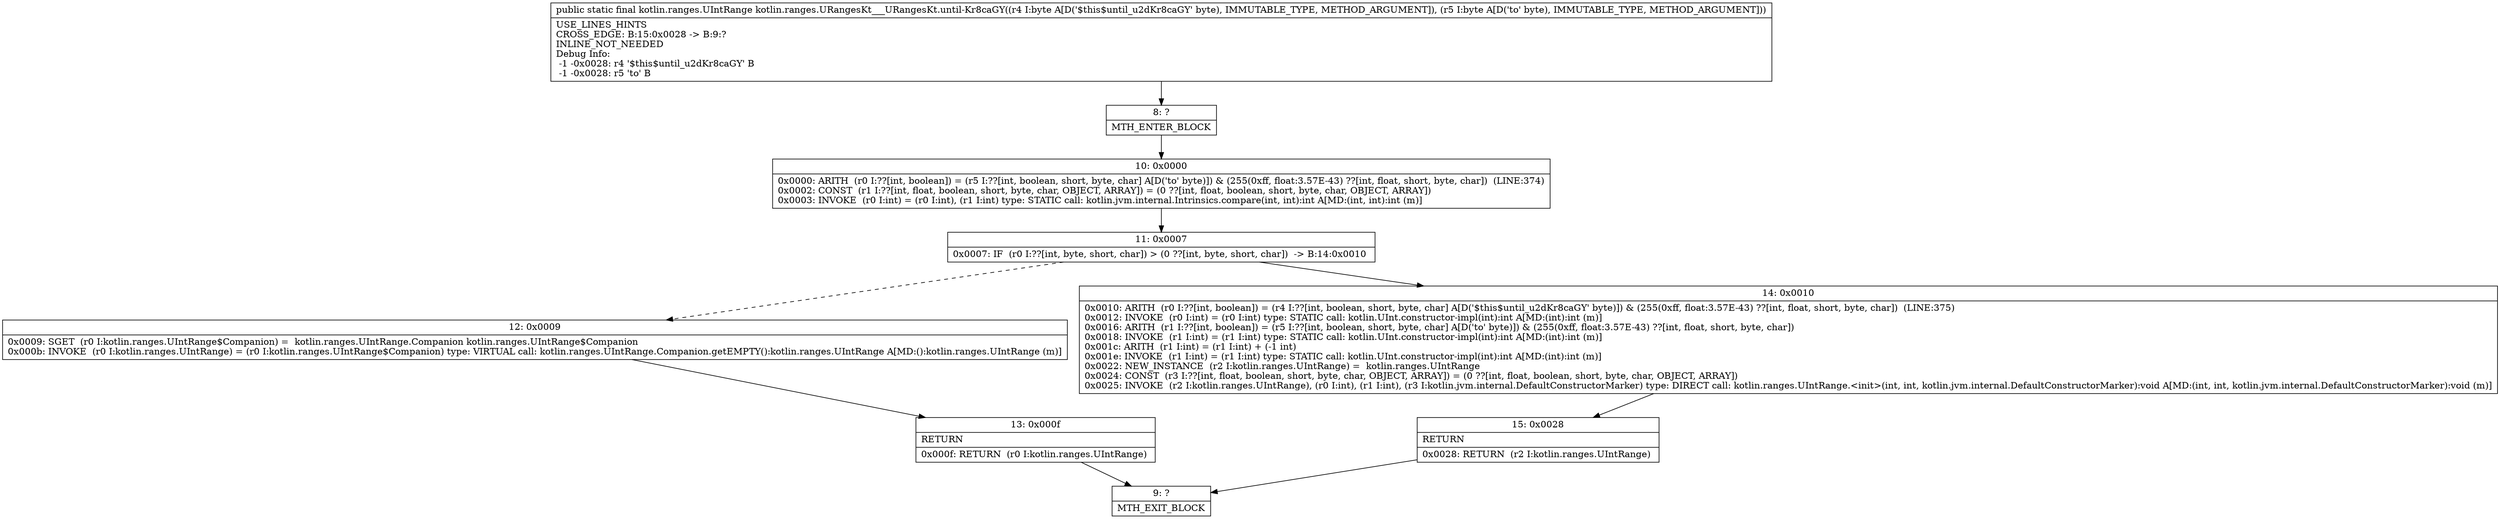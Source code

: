 digraph "CFG forkotlin.ranges.URangesKt___URangesKt.until\-Kr8caGY(BB)Lkotlin\/ranges\/UIntRange;" {
Node_8 [shape=record,label="{8\:\ ?|MTH_ENTER_BLOCK\l}"];
Node_10 [shape=record,label="{10\:\ 0x0000|0x0000: ARITH  (r0 I:??[int, boolean]) = (r5 I:??[int, boolean, short, byte, char] A[D('to' byte)]) & (255(0xff, float:3.57E\-43) ??[int, float, short, byte, char])  (LINE:374)\l0x0002: CONST  (r1 I:??[int, float, boolean, short, byte, char, OBJECT, ARRAY]) = (0 ??[int, float, boolean, short, byte, char, OBJECT, ARRAY]) \l0x0003: INVOKE  (r0 I:int) = (r0 I:int), (r1 I:int) type: STATIC call: kotlin.jvm.internal.Intrinsics.compare(int, int):int A[MD:(int, int):int (m)]\l}"];
Node_11 [shape=record,label="{11\:\ 0x0007|0x0007: IF  (r0 I:??[int, byte, short, char]) \> (0 ??[int, byte, short, char])  \-\> B:14:0x0010 \l}"];
Node_12 [shape=record,label="{12\:\ 0x0009|0x0009: SGET  (r0 I:kotlin.ranges.UIntRange$Companion) =  kotlin.ranges.UIntRange.Companion kotlin.ranges.UIntRange$Companion \l0x000b: INVOKE  (r0 I:kotlin.ranges.UIntRange) = (r0 I:kotlin.ranges.UIntRange$Companion) type: VIRTUAL call: kotlin.ranges.UIntRange.Companion.getEMPTY():kotlin.ranges.UIntRange A[MD:():kotlin.ranges.UIntRange (m)]\l}"];
Node_13 [shape=record,label="{13\:\ 0x000f|RETURN\l|0x000f: RETURN  (r0 I:kotlin.ranges.UIntRange) \l}"];
Node_9 [shape=record,label="{9\:\ ?|MTH_EXIT_BLOCK\l}"];
Node_14 [shape=record,label="{14\:\ 0x0010|0x0010: ARITH  (r0 I:??[int, boolean]) = (r4 I:??[int, boolean, short, byte, char] A[D('$this$until_u2dKr8caGY' byte)]) & (255(0xff, float:3.57E\-43) ??[int, float, short, byte, char])  (LINE:375)\l0x0012: INVOKE  (r0 I:int) = (r0 I:int) type: STATIC call: kotlin.UInt.constructor\-impl(int):int A[MD:(int):int (m)]\l0x0016: ARITH  (r1 I:??[int, boolean]) = (r5 I:??[int, boolean, short, byte, char] A[D('to' byte)]) & (255(0xff, float:3.57E\-43) ??[int, float, short, byte, char]) \l0x0018: INVOKE  (r1 I:int) = (r1 I:int) type: STATIC call: kotlin.UInt.constructor\-impl(int):int A[MD:(int):int (m)]\l0x001c: ARITH  (r1 I:int) = (r1 I:int) + (\-1 int) \l0x001e: INVOKE  (r1 I:int) = (r1 I:int) type: STATIC call: kotlin.UInt.constructor\-impl(int):int A[MD:(int):int (m)]\l0x0022: NEW_INSTANCE  (r2 I:kotlin.ranges.UIntRange) =  kotlin.ranges.UIntRange \l0x0024: CONST  (r3 I:??[int, float, boolean, short, byte, char, OBJECT, ARRAY]) = (0 ??[int, float, boolean, short, byte, char, OBJECT, ARRAY]) \l0x0025: INVOKE  (r2 I:kotlin.ranges.UIntRange), (r0 I:int), (r1 I:int), (r3 I:kotlin.jvm.internal.DefaultConstructorMarker) type: DIRECT call: kotlin.ranges.UIntRange.\<init\>(int, int, kotlin.jvm.internal.DefaultConstructorMarker):void A[MD:(int, int, kotlin.jvm.internal.DefaultConstructorMarker):void (m)]\l}"];
Node_15 [shape=record,label="{15\:\ 0x0028|RETURN\l|0x0028: RETURN  (r2 I:kotlin.ranges.UIntRange) \l}"];
MethodNode[shape=record,label="{public static final kotlin.ranges.UIntRange kotlin.ranges.URangesKt___URangesKt.until\-Kr8caGY((r4 I:byte A[D('$this$until_u2dKr8caGY' byte), IMMUTABLE_TYPE, METHOD_ARGUMENT]), (r5 I:byte A[D('to' byte), IMMUTABLE_TYPE, METHOD_ARGUMENT]))  | USE_LINES_HINTS\lCROSS_EDGE: B:15:0x0028 \-\> B:9:?\lINLINE_NOT_NEEDED\lDebug Info:\l  \-1 \-0x0028: r4 '$this$until_u2dKr8caGY' B\l  \-1 \-0x0028: r5 'to' B\l}"];
MethodNode -> Node_8;Node_8 -> Node_10;
Node_10 -> Node_11;
Node_11 -> Node_12[style=dashed];
Node_11 -> Node_14;
Node_12 -> Node_13;
Node_13 -> Node_9;
Node_14 -> Node_15;
Node_15 -> Node_9;
}

